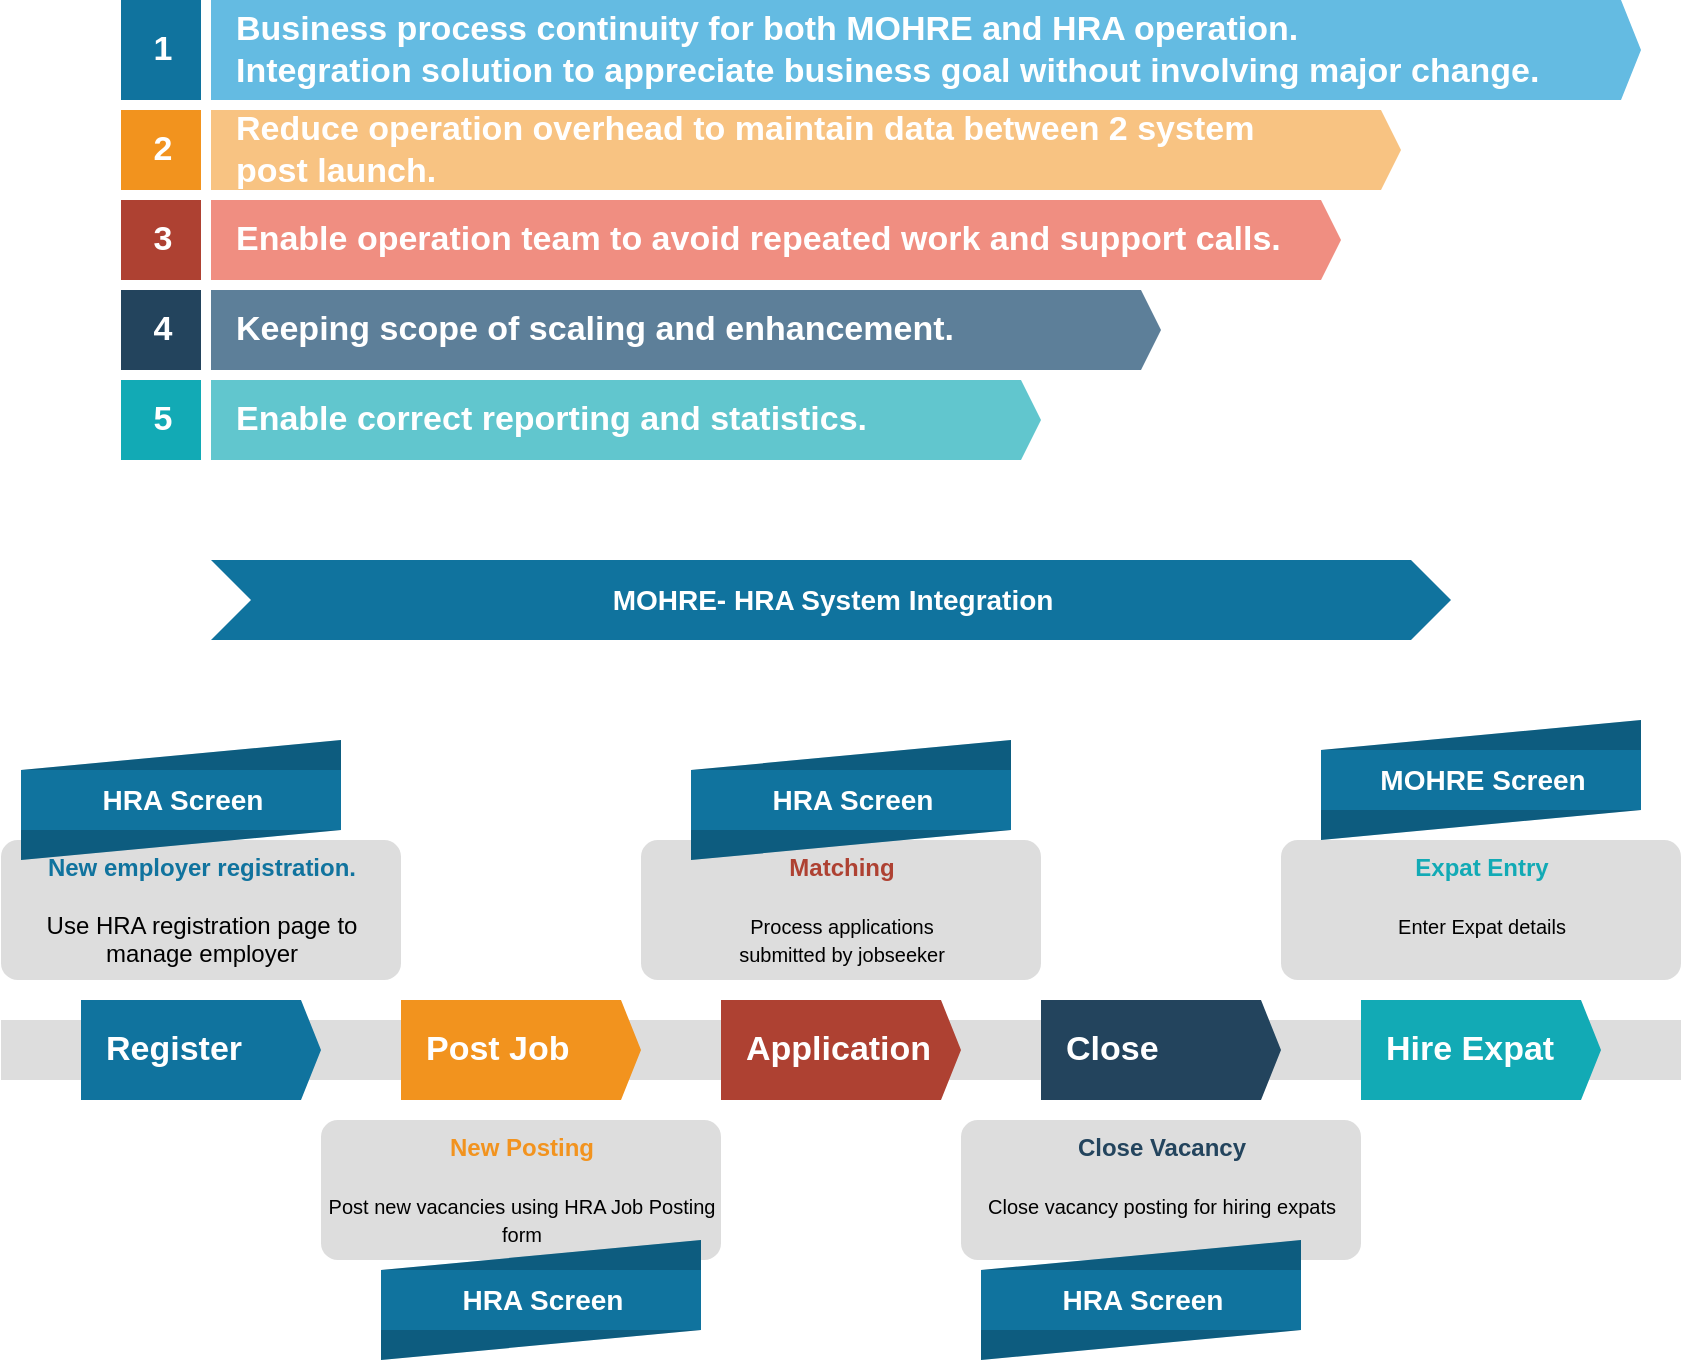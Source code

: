 <mxfile version="15.4.2" type="github">
  <diagram id="SI5E_4VV0KX8oZEEjQrd" name="Page-1">
    <mxGraphModel dx="1278" dy="1656" grid="1" gridSize="10" guides="1" tooltips="1" connect="1" arrows="1" fold="1" page="1" pageScale="1" pageWidth="850" pageHeight="1100" math="0" shadow="0">
      <root>
        <mxCell id="0" />
        <mxCell id="1" parent="0" />
        <mxCell id="epdDaP73yQ1ehoebeea--79" value="" style="fillColor=#dddddd;rounded=0;strokeColor=none;" parent="1" vertex="1">
          <mxGeometry x="32.5" y="240" width="840" height="30" as="geometry" />
        </mxCell>
        <mxCell id="epdDaP73yQ1ehoebeea--80" value="Register" style="shape=mxgraph.infographic.ribbonSimple;notch1=0;notch2=10;notch=0;html=1;fillColor=#10739E;strokeColor=none;shadow=0;fontSize=17;fontColor=#FFFFFF;align=left;spacingLeft=10;fontStyle=1;" parent="1" vertex="1">
          <mxGeometry x="72.5" y="230" width="120" height="50" as="geometry" />
        </mxCell>
        <mxCell id="epdDaP73yQ1ehoebeea--81" value="Post Job" style="shape=mxgraph.infographic.ribbonSimple;notch1=0;notch2=10;notch=0;html=1;fillColor=#F2931E;strokeColor=none;shadow=0;fontSize=17;fontColor=#FFFFFF;align=left;spacingLeft=10;fontStyle=1;" parent="1" vertex="1">
          <mxGeometry x="232.5" y="230" width="120" height="50" as="geometry" />
        </mxCell>
        <mxCell id="epdDaP73yQ1ehoebeea--82" value="Application" style="shape=mxgraph.infographic.ribbonSimple;notch1=0;notch2=10;notch=0;html=1;fillColor=#AE4132;strokeColor=none;shadow=0;fontSize=17;fontColor=#FFFFFF;align=left;spacingLeft=10;fontStyle=1;" parent="1" vertex="1">
          <mxGeometry x="392.5" y="230" width="120" height="50" as="geometry" />
        </mxCell>
        <mxCell id="epdDaP73yQ1ehoebeea--83" value="Close" style="shape=mxgraph.infographic.ribbonSimple;notch1=0;notch2=10;notch=0;html=1;fillColor=#23445D;strokeColor=none;shadow=0;fontSize=17;fontColor=#FFFFFF;align=left;spacingLeft=10;fontStyle=1;" parent="1" vertex="1">
          <mxGeometry x="552.5" y="230" width="120" height="50" as="geometry" />
        </mxCell>
        <mxCell id="epdDaP73yQ1ehoebeea--84" value="Hire Expat" style="shape=mxgraph.infographic.ribbonSimple;notch1=0;notch2=10;notch=0;html=1;fillColor=#12AAB5;strokeColor=none;shadow=0;fontSize=17;fontColor=#FFFFFF;align=left;spacingLeft=10;fontStyle=1;" parent="1" vertex="1">
          <mxGeometry x="712.5" y="230" width="120" height="50" as="geometry" />
        </mxCell>
        <mxCell id="epdDaP73yQ1ehoebeea--85" value="&lt;font color=&quot;#10739e&quot;&gt;&lt;b&gt;New employer registration.&lt;br&gt;&lt;/b&gt;&lt;/font&gt;&lt;br&gt;Use HRA registration page to manage employer" style="rounded=1;strokeColor=none;fillColor=#DDDDDD;align=center;arcSize=12;verticalAlign=top;whiteSpace=wrap;html=1;fontSize=12;" parent="1" vertex="1">
          <mxGeometry x="32.5" y="150" width="200" height="70" as="geometry" />
        </mxCell>
        <mxCell id="epdDaP73yQ1ehoebeea--86" value="&lt;font&gt;&lt;font color=&quot;#f2931e&quot;&gt;&lt;b&gt;New Posting&lt;/b&gt;&lt;/font&gt;&lt;br&gt;&lt;br&gt;&lt;font size=&quot;1&quot; style=&quot;font-size: 10px&quot;&gt;Post new vacancies using HRA Job Posting form&lt;/font&gt;&lt;/font&gt;" style="rounded=1;strokeColor=none;fillColor=#DDDDDD;align=center;arcSize=12;verticalAlign=top;whiteSpace=wrap;html=1;fontSize=12;" parent="1" vertex="1">
          <mxGeometry x="192.5" y="290" width="200" height="70" as="geometry" />
        </mxCell>
        <mxCell id="epdDaP73yQ1ehoebeea--87" value="&lt;font&gt;&lt;font color=&quot;#ae4132&quot;&gt;&lt;b&gt;Matching&lt;/b&gt;&lt;/font&gt;&lt;br&gt;&lt;br&gt;&lt;font size=&quot;1&quot; style=&quot;font-size: 10px&quot;&gt;Process applications &lt;br&gt;submitted by jobseeker&lt;/font&gt;&lt;/font&gt;" style="rounded=1;strokeColor=none;fillColor=#DDDDDD;align=center;arcSize=12;verticalAlign=top;whiteSpace=wrap;html=1;fontSize=12;" parent="1" vertex="1">
          <mxGeometry x="352.5" y="150" width="200" height="70" as="geometry" />
        </mxCell>
        <mxCell id="epdDaP73yQ1ehoebeea--88" value="&lt;font style=&quot;font-size: 10px&quot;&gt;&lt;font style=&quot;font-size: 12px&quot; color=&quot;#23445D&quot;&gt;&lt;b&gt;Close Vacancy&lt;/b&gt;&lt;/font&gt;&lt;br&gt;&lt;br&gt;&lt;font size=&quot;1&quot;&gt;Close vacancy posting for hiring expats&lt;/font&gt;&lt;/font&gt;" style="rounded=1;strokeColor=none;fillColor=#DDDDDD;align=center;arcSize=12;verticalAlign=top;whiteSpace=wrap;html=1;fontSize=12;" parent="1" vertex="1">
          <mxGeometry x="512.5" y="290" width="200" height="70" as="geometry" />
        </mxCell>
        <mxCell id="epdDaP73yQ1ehoebeea--89" value="&lt;font style=&quot;font-size: 10px&quot;&gt;&lt;font style=&quot;font-size: 12px&quot; color=&quot;#12AAB5&quot;&gt;&lt;b&gt;Expat Entry&lt;/b&gt;&lt;/font&gt;&lt;br&gt;&lt;br&gt;&lt;font size=&quot;1&quot;&gt;Enter Expat details&lt;/font&gt;&lt;/font&gt;" style="rounded=1;strokeColor=none;fillColor=#DDDDDD;align=center;arcSize=12;verticalAlign=top;whiteSpace=wrap;html=1;fontSize=12;" parent="1" vertex="1">
          <mxGeometry x="672.5" y="150" width="200" height="70" as="geometry" />
        </mxCell>
        <mxCell id="9Yx8St666YuDexkFNH8B-61" value="1" style="html=1;fillColor=#10739E;strokeColor=none;shadow=0;fontSize=17;fontColor=#FFFFFF;align=center;fontStyle=1;rounded=0;" vertex="1" parent="1">
          <mxGeometry x="92.5" y="-270" width="40" height="50" as="geometry" />
        </mxCell>
        <mxCell id="9Yx8St666YuDexkFNH8B-62" value="Business process continuity for both MOHRE and HRA operation.&lt;br&gt;Integration solution to appreciate business goal without involving major change." style="shape=mxgraph.infographic.ribbonSimple;notch1=0;notch2=10;notch=0;html=1;fillColor=#64BBE2;strokeColor=none;shadow=0;fontSize=17;fontColor=#FFFFFF;align=left;spacingLeft=10;fontStyle=1;" vertex="1" parent="1">
          <mxGeometry x="137.5" y="-270" width="715" height="50" as="geometry" />
        </mxCell>
        <mxCell id="9Yx8St666YuDexkFNH8B-63" value="2" style="html=1;fillColor=#F2931E;strokeColor=none;shadow=0;fontSize=17;fontColor=#FFFFFF;align=center;fontStyle=1;rounded=0;" vertex="1" parent="1">
          <mxGeometry x="92.5" y="-215" width="40" height="40" as="geometry" />
        </mxCell>
        <mxCell id="9Yx8St666YuDexkFNH8B-64" value="Reduce operation overhead to maintain data between 2 system&lt;br&gt;post launch." style="shape=mxgraph.infographic.ribbonSimple;notch1=0;notch2=10;notch=0;html=1;fillColor=#F8C382;strokeColor=none;shadow=0;fontSize=17;fontColor=#FFFFFF;align=left;spacingLeft=10;fontStyle=1;" vertex="1" parent="1">
          <mxGeometry x="137.5" y="-215" width="595" height="40" as="geometry" />
        </mxCell>
        <mxCell id="9Yx8St666YuDexkFNH8B-65" value="3" style="html=1;fillColor=#AE4132;strokeColor=none;shadow=0;fontSize=17;fontColor=#FFFFFF;align=center;fontStyle=1;rounded=0;" vertex="1" parent="1">
          <mxGeometry x="92.5" y="-170" width="40" height="40" as="geometry" />
        </mxCell>
        <mxCell id="9Yx8St666YuDexkFNH8B-66" value="Enable operation team to avoid repeated work and support calls." style="shape=mxgraph.infographic.ribbonSimple;notch1=0;notch2=10;notch=0;html=1;fillColor=#F08E81;strokeColor=none;shadow=0;fontSize=17;fontColor=#FFFFFF;align=left;spacingLeft=10;fontStyle=1;" vertex="1" parent="1">
          <mxGeometry x="137.5" y="-170" width="565" height="40" as="geometry" />
        </mxCell>
        <mxCell id="9Yx8St666YuDexkFNH8B-67" value="4" style="html=1;fillColor=#23445D;strokeColor=none;shadow=0;fontSize=17;fontColor=#FFFFFF;align=center;fontStyle=1;rounded=0;" vertex="1" parent="1">
          <mxGeometry x="92.5" y="-125" width="40" height="40" as="geometry" />
        </mxCell>
        <mxCell id="9Yx8St666YuDexkFNH8B-68" value="Keeping scope of scaling and enhancement." style="shape=mxgraph.infographic.ribbonSimple;notch1=0;notch2=10;notch=0;html=1;fillColor=#5D7F99;strokeColor=none;shadow=0;fontSize=17;fontColor=#FFFFFF;align=left;spacingLeft=10;fontStyle=1;" vertex="1" parent="1">
          <mxGeometry x="137.5" y="-125" width="475" height="40" as="geometry" />
        </mxCell>
        <mxCell id="9Yx8St666YuDexkFNH8B-69" value="5" style="html=1;fillColor=#12AAB5;strokeColor=none;shadow=0;fontSize=17;fontColor=#FFFFFF;align=center;fontStyle=1;rounded=0;" vertex="1" parent="1">
          <mxGeometry x="92.5" y="-80" width="40" height="40" as="geometry" />
        </mxCell>
        <mxCell id="9Yx8St666YuDexkFNH8B-70" value="Enable correct reporting and statistics." style="shape=mxgraph.infographic.ribbonSimple;notch1=0;notch2=10;notch=0;html=1;fillColor=#61C6CE;strokeColor=none;shadow=0;fontSize=17;fontColor=#FFFFFF;align=left;spacingLeft=10;fontStyle=1;" vertex="1" parent="1">
          <mxGeometry x="137.5" y="-80" width="415" height="40" as="geometry" />
        </mxCell>
        <mxCell id="9Yx8St666YuDexkFNH8B-71" value="HRA Screen" style="html=1;shape=mxgraph.infographic.ribbonRolled;dx=185;dy=15;fillColor=#10739E;strokeColor=none;align=center;verticalAlign=middle;fontColor=#ffffff;fontSize=14;fontStyle=1;" vertex="1" parent="1">
          <mxGeometry x="42.5" y="100" width="160" height="60" as="geometry" />
        </mxCell>
        <mxCell id="9Yx8St666YuDexkFNH8B-72" value="HRA Screen" style="html=1;shape=mxgraph.infographic.ribbonRolled;dx=185;dy=15;fillColor=#10739E;strokeColor=none;align=center;verticalAlign=middle;fontColor=#ffffff;fontSize=14;fontStyle=1;" vertex="1" parent="1">
          <mxGeometry x="222.5" y="350" width="160" height="60" as="geometry" />
        </mxCell>
        <mxCell id="9Yx8St666YuDexkFNH8B-73" value="HRA Screen" style="html=1;shape=mxgraph.infographic.ribbonRolled;dx=185;dy=15;fillColor=#10739E;strokeColor=none;align=center;verticalAlign=middle;fontColor=#ffffff;fontSize=14;fontStyle=1;" vertex="1" parent="1">
          <mxGeometry x="377.5" y="100" width="160" height="60" as="geometry" />
        </mxCell>
        <mxCell id="9Yx8St666YuDexkFNH8B-74" value="HRA Screen" style="html=1;shape=mxgraph.infographic.ribbonRolled;dx=185;dy=15;fillColor=#10739E;strokeColor=none;align=center;verticalAlign=middle;fontColor=#ffffff;fontSize=14;fontStyle=1;" vertex="1" parent="1">
          <mxGeometry x="522.5" y="350" width="160" height="60" as="geometry" />
        </mxCell>
        <mxCell id="9Yx8St666YuDexkFNH8B-75" value="MOHRE Screen" style="html=1;shape=mxgraph.infographic.ribbonRolled;dx=185;dy=15;fillColor=#10739E;strokeColor=none;align=center;verticalAlign=middle;fontColor=#ffffff;fontSize=14;fontStyle=1;" vertex="1" parent="1">
          <mxGeometry x="692.5" y="90" width="160" height="60" as="geometry" />
        </mxCell>
        <mxCell id="9Yx8St666YuDexkFNH8B-76" value="MOHRE- HRA System Integration" style="html=1;shape=mxgraph.infographic.ribbonSimple;notch1=20;notch2=20;fillColor=#10739E;strokeColor=none;align=center;verticalAlign=middle;fontColor=#ffffff;fontSize=14;fontStyle=1;" vertex="1" parent="1">
          <mxGeometry x="137.5" y="10" width="620" height="40" as="geometry" />
        </mxCell>
      </root>
    </mxGraphModel>
  </diagram>
</mxfile>
